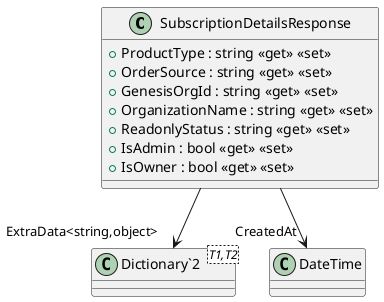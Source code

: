 @startuml
class SubscriptionDetailsResponse {
    + ProductType : string <<get>> <<set>>
    + OrderSource : string <<get>> <<set>>
    + GenesisOrgId : string <<get>> <<set>>
    + OrganizationName : string <<get>> <<set>>
    + ReadonlyStatus : string <<get>> <<set>>
    + IsAdmin : bool <<get>> <<set>>
    + IsOwner : bool <<get>> <<set>>
}
class "Dictionary`2"<T1,T2> {
}
SubscriptionDetailsResponse --> "CreatedAt" DateTime
SubscriptionDetailsResponse --> "ExtraData<string,object>" "Dictionary`2"
@enduml
